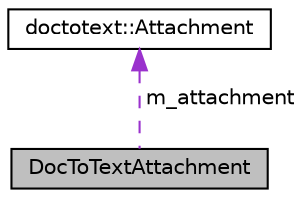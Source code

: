 digraph "DocToTextAttachment"
{
  edge [fontname="Helvetica",fontsize="10",labelfontname="Helvetica",labelfontsize="10"];
  node [fontname="Helvetica",fontsize="10",shape=record];
  Node1 [label="DocToTextAttachment",height=0.2,width=0.4,color="black", fillcolor="grey75", style="filled", fontcolor="black"];
  Node2 -> Node1 [dir="back",color="darkorchid3",fontsize="10",style="dashed",label=" m_attachment" ,fontname="Helvetica"];
  Node2 [label="doctotext::Attachment",height=0.2,width=0.4,color="black", fillcolor="white", style="filled",URL="$classdoctotext_1_1_attachment.html"];
}
